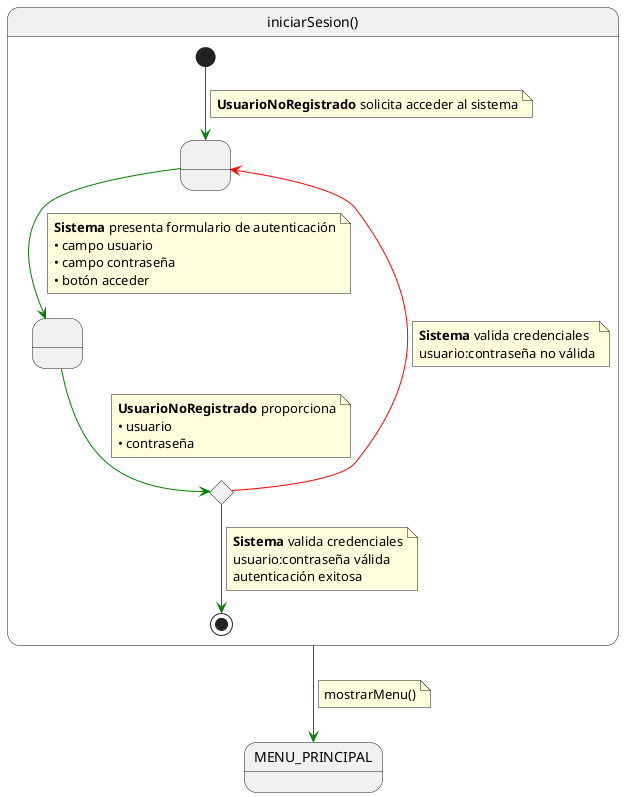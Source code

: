 @startuml

state iniciarSesion as "iniciarSesion()" {

    state " " as SolicitandoAcceso
    state " " as ProporcionandoCredenciales  
    state c <<choice>>

    [*] -[#green]-> SolicitandoAcceso 
    note on link
    <b>UsuarioNoRegistrado</b> solicita acceder al sistema
    end note    
    
    SolicitandoAcceso -[#green]-> ProporcionandoCredenciales
    note on link
    <b>Sistema</b> presenta formulario de autenticación
    • campo usuario
    • campo contraseña
    • botón acceder
    end note
    
    ProporcionandoCredenciales -[#green]-> c
    note on link
    <b>UsuarioNoRegistrado</b> proporciona
    • usuario
    • contraseña
    end note
    
    c -[#red]-> SolicitandoAcceso
    note on link
    <b>Sistema</b> valida credenciales
    usuario:contraseña no válida
    end note

    c -[#green]-> [*]
    note on link
    <b>Sistema</b> valida credenciales
    usuario:contraseña válida
    autenticación exitosa
    end note
}

iniciarSesion -[#green]-> MENU_PRINCIPAL
note on link
mostrarMenu()
end note

@enduml